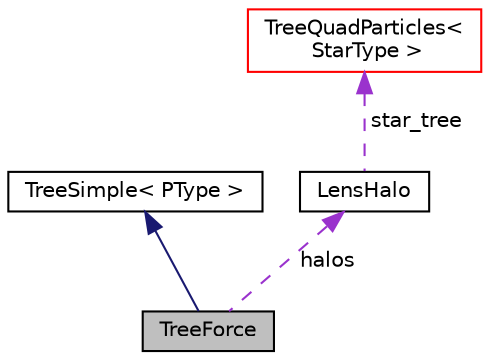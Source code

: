 digraph "TreeForce"
{
 // LATEX_PDF_SIZE
  edge [fontname="Helvetica",fontsize="10",labelfontname="Helvetica",labelfontsize="10"];
  node [fontname="Helvetica",fontsize="10",shape=record];
  Node2 [label="TreeForce",height=0.2,width=0.4,color="black", fillcolor="grey75", style="filled", fontcolor="black",tooltip="Object used to calculate the force or deflection caused by a collection of \"particles\" by the tree me..."];
  Node3 -> Node2 [dir="back",color="midnightblue",fontsize="10",style="solid",fontname="Helvetica"];
  Node3 [label="TreeSimple\< PType \>",height=0.2,width=0.4,color="black", fillcolor="white", style="filled",URL="$class_tree_simple.html",tooltip="A C++ class wrapper for the bianary treeNB used in the Nobody force calculation, but also useful for ..."];
  Node4 -> Node2 [dir="back",color="darkorchid3",fontsize="10",style="dashed",label=" halos" ,fontname="Helvetica"];
  Node4 [label="LensHalo",height=0.2,width=0.4,color="black", fillcolor="white", style="filled",URL="$class_lens_halo.html",tooltip="A base class for all types of lensing \"halos\" which are any mass distribution that cause lensing."];
  Node5 -> Node4 [dir="back",color="darkorchid3",fontsize="10",style="dashed",label=" star_tree" ,fontname="Helvetica"];
  Node5 [label="TreeQuadParticles\<\l StarType \>",height=0.2,width=0.4,color="red", fillcolor="white", style="filled",URL="$class_tree_quad_particles.html",tooltip=" "];
}
